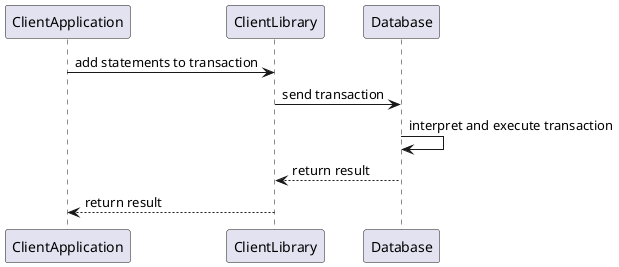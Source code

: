 @startuml use-case-client-library-process-statement.png

ClientApplication -> ClientLibrary : add statements to transaction
ClientLibrary -> Database : send transaction
Database -> Database : interpret and execute transaction
Database --> ClientLibrary : return result
ClientLibrary --> ClientApplication : return result

@enduml

@startuml use-case-client-connect-to-database.png

Client -> ClientExecutable : start client executable
ClientExecutable -> ClientLibrary : access client library
ClientLibrary -> Network : initalization of network

alt connection successful
	Network -> DatabaseServer : connect to server
	DatabaseServer --> Network : return connection information
	Network --> ClientLibrary : return connection information
else connection not successful
	Network --> ClientLibrary : connection times out
end

ClientLibrary --> ClientExecutable : return status

@enduml